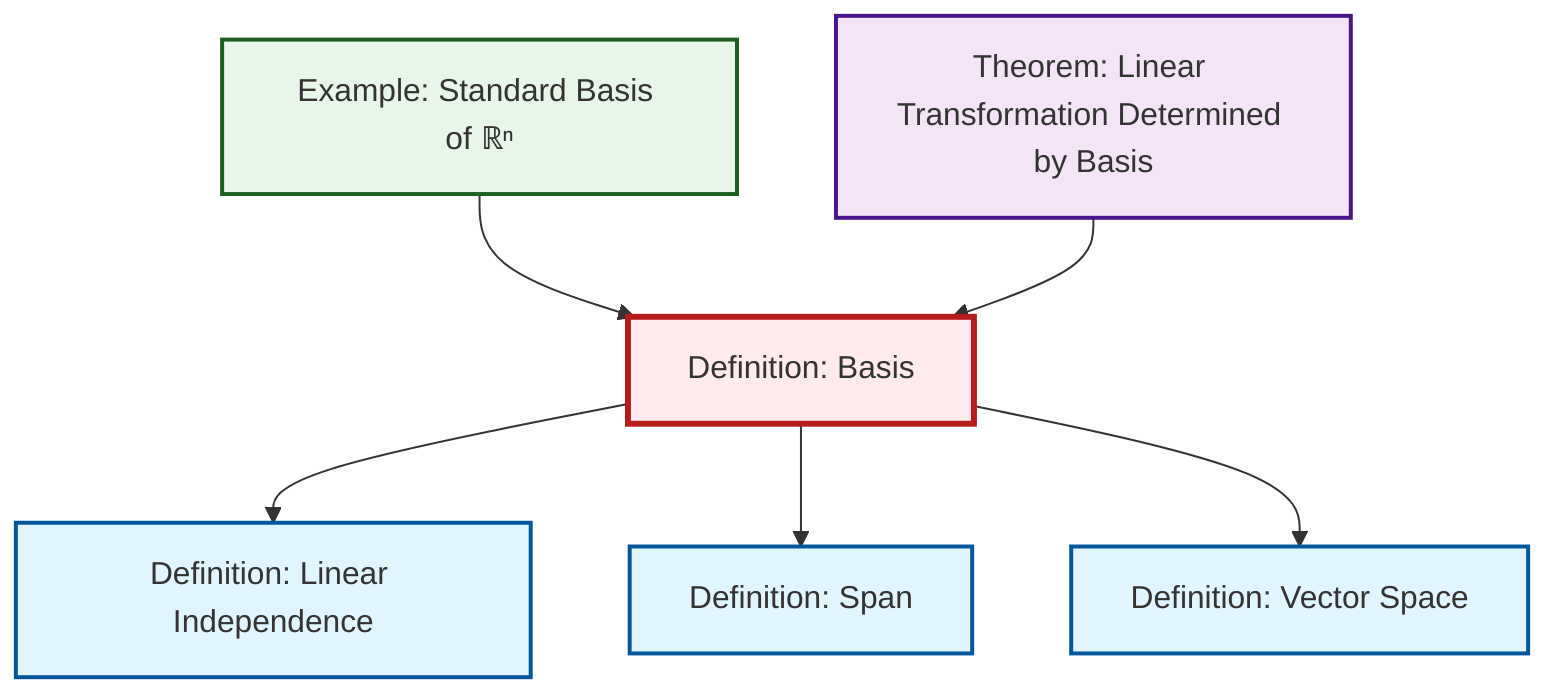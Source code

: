 graph TD
    classDef definition fill:#e1f5fe,stroke:#01579b,stroke-width:2px
    classDef theorem fill:#f3e5f5,stroke:#4a148c,stroke-width:2px
    classDef axiom fill:#fff3e0,stroke:#e65100,stroke-width:2px
    classDef example fill:#e8f5e9,stroke:#1b5e20,stroke-width:2px
    classDef current fill:#ffebee,stroke:#b71c1c,stroke-width:3px
    ex-standard-basis-rn["Example: Standard Basis of ℝⁿ"]:::example
    def-basis["Definition: Basis"]:::definition
    thm-linear-transformation-basis["Theorem: Linear Transformation Determined by Basis"]:::theorem
    def-linear-independence["Definition: Linear Independence"]:::definition
    def-span["Definition: Span"]:::definition
    def-vector-space["Definition: Vector Space"]:::definition
    ex-standard-basis-rn --> def-basis
    def-basis --> def-linear-independence
    def-basis --> def-span
    def-basis --> def-vector-space
    thm-linear-transformation-basis --> def-basis
    class def-basis current